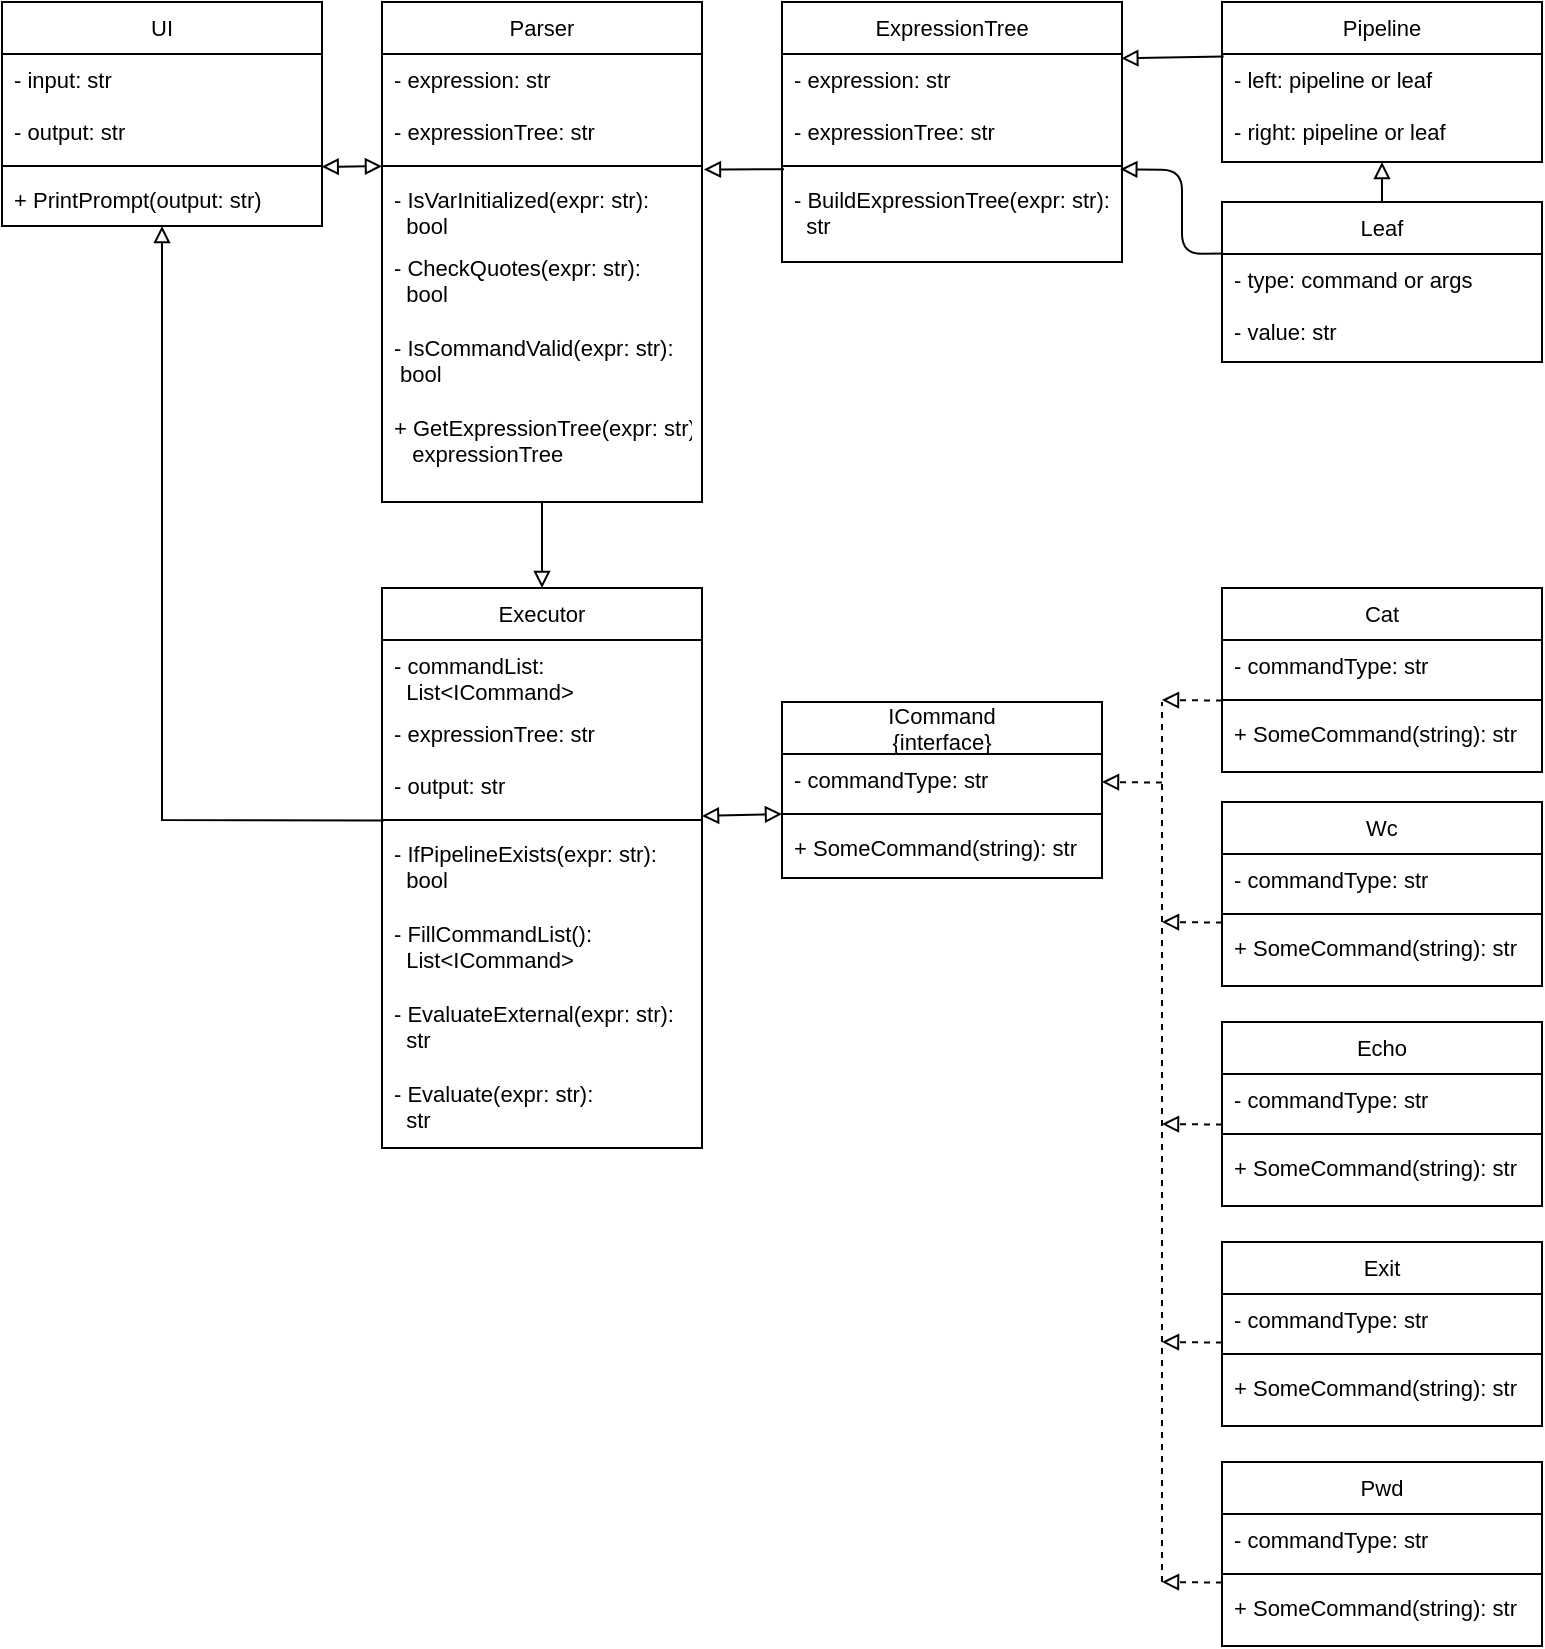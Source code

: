 <mxfile version="13.7.5" type="device"><diagram id="C5RBs43oDa-KdzZeNtuy" name="Page-1"><mxGraphModel dx="1410" dy="798" grid="1" gridSize="10" guides="1" tooltips="1" connect="1" arrows="1" fold="1" page="1" pageScale="1" pageWidth="827" pageHeight="1169" math="0" shadow="0"><root><mxCell id="WIyWlLk6GJQsqaUBKTNV-0"/><mxCell id="WIyWlLk6GJQsqaUBKTNV-1" parent="WIyWlLk6GJQsqaUBKTNV-0"/><mxCell id="saIR1mkywBVWTsw0xgPq-17" value="" style="endArrow=block;startArrow=block;html=1;entryX=0;entryY=0.514;entryDx=0;entryDy=0;entryPerimeter=0;exitX=0.999;exitY=0.549;exitDx=0;exitDy=0;exitPerimeter=0;endFill=0;startFill=0;fontFamily=Helvetica;fontSize=11;spacingTop=0;" parent="WIyWlLk6GJQsqaUBKTNV-1" source="zkfFHV4jXpPFQw0GAbJ--4" target="zkfFHV4jXpPFQw0GAbJ--23" edge="1"><mxGeometry width="50" height="50" relative="1" as="geometry"><mxPoint x="259" y="122" as="sourcePoint"/><mxPoint x="412" y="112" as="targetPoint"/></mxGeometry></mxCell><mxCell id="zkfFHV4jXpPFQw0GAbJ--17" value="Parser" style="swimlane;fontStyle=0;align=center;verticalAlign=top;childLayout=stackLayout;horizontal=1;startSize=26;horizontalStack=0;resizeParent=1;resizeLast=0;collapsible=1;marginBottom=0;rounded=0;shadow=0;strokeWidth=1;fontFamily=Helvetica;fontSize=11;spacingTop=0;" parent="WIyWlLk6GJQsqaUBKTNV-1" vertex="1"><mxGeometry x="340" y="50" width="160" height="250" as="geometry"><mxRectangle x="550" y="140" width="160" height="26" as="alternateBounds"/></mxGeometry></mxCell><mxCell id="zkfFHV4jXpPFQw0GAbJ--18" value="- expression: str" style="text;align=left;verticalAlign=top;spacingLeft=4;spacingRight=4;overflow=hidden;rotatable=0;points=[[0,0.5],[1,0.5]];portConstraint=eastwest;fontFamily=Helvetica;fontSize=11;spacingTop=0;" parent="zkfFHV4jXpPFQw0GAbJ--17" vertex="1"><mxGeometry y="26" width="160" height="26" as="geometry"/></mxCell><mxCell id="saIR1mkywBVWTsw0xgPq-11" value="- expressionTree: str" style="text;align=left;verticalAlign=top;spacingLeft=4;spacingRight=4;overflow=hidden;rotatable=0;points=[[0,0.5],[1,0.5]];portConstraint=eastwest;fontFamily=Helvetica;fontSize=11;spacingTop=0;" parent="zkfFHV4jXpPFQw0GAbJ--17" vertex="1"><mxGeometry y="52" width="160" height="26" as="geometry"/></mxCell><mxCell id="zkfFHV4jXpPFQw0GAbJ--23" value="" style="line;html=1;strokeWidth=1;align=left;verticalAlign=middle;spacingTop=0;spacingLeft=3;spacingRight=3;rotatable=0;labelPosition=right;points=[];portConstraint=eastwest;fontFamily=Helvetica;fontSize=11;" parent="zkfFHV4jXpPFQw0GAbJ--17" vertex="1"><mxGeometry y="78" width="160" height="8" as="geometry"/></mxCell><mxCell id="saIR1mkywBVWTsw0xgPq-14" value="- IsVarInitialized(expr: str):&#10;  bool" style="text;align=left;verticalAlign=top;spacingLeft=4;spacingRight=4;overflow=hidden;rotatable=0;points=[[0,0.5],[1,0.5]];portConstraint=eastwest;fontSize=11;fontFamily=Helvetica;spacingTop=0;" parent="zkfFHV4jXpPFQw0GAbJ--17" vertex="1"><mxGeometry y="86" width="160" height="34" as="geometry"/></mxCell><mxCell id="saIR1mkywBVWTsw0xgPq-15" value="- CheckQuotes(expr: str):&#10;  bool" style="text;align=left;verticalAlign=top;spacingLeft=4;spacingRight=4;overflow=hidden;rotatable=0;points=[[0,0.5],[1,0.5]];portConstraint=eastwest;fontSize=11;fontFamily=Helvetica;spacingTop=0;" parent="zkfFHV4jXpPFQw0GAbJ--17" vertex="1"><mxGeometry y="120" width="160" height="40" as="geometry"/></mxCell><mxCell id="saIR1mkywBVWTsw0xgPq-16" value="- IsCommandValid(expr: str):&#10; bool" style="text;align=left;verticalAlign=top;spacingLeft=4;spacingRight=4;overflow=hidden;rotatable=0;points=[[0,0.5],[1,0.5]];portConstraint=eastwest;fontSize=11;fontFamily=Helvetica;spacingTop=0;" parent="zkfFHV4jXpPFQw0GAbJ--17" vertex="1"><mxGeometry y="160" width="160" height="40" as="geometry"/></mxCell><mxCell id="saIR1mkywBVWTsw0xgPq-13" value="+ GetExpressionTree(expr: str):&#10;   expressionTree" style="text;align=left;verticalAlign=top;spacingLeft=4;spacingRight=4;overflow=hidden;rotatable=0;points=[[0,0.5],[1,0.5]];portConstraint=eastwest;fontSize=11;fontFamily=Helvetica;spacingTop=0;" parent="zkfFHV4jXpPFQw0GAbJ--17" vertex="1"><mxGeometry y="200" width="160" height="40" as="geometry"/></mxCell><mxCell id="saIR1mkywBVWTsw0xgPq-41" value="" style="endArrow=block;html=1;exitX=0.5;exitY=1;exitDx=0;exitDy=0;entryX=0.5;entryY=0;entryDx=0;entryDy=0;endFill=0;fontFamily=Helvetica;fontSize=11;spacingTop=0;" parent="WIyWlLk6GJQsqaUBKTNV-1" source="zkfFHV4jXpPFQw0GAbJ--17" target="zkfFHV4jXpPFQw0GAbJ--6" edge="1"><mxGeometry width="50" height="50" relative="1" as="geometry"><mxPoint x="230" y="300" as="sourcePoint"/><mxPoint x="280" y="250" as="targetPoint"/></mxGeometry></mxCell><mxCell id="zkfFHV4jXpPFQw0GAbJ--6" value="Executor" style="swimlane;fontStyle=0;align=center;verticalAlign=top;childLayout=stackLayout;horizontal=1;startSize=26;horizontalStack=0;resizeParent=1;resizeLast=0;collapsible=1;marginBottom=0;rounded=0;shadow=0;strokeWidth=1;fontFamily=Helvetica;fontSize=11;spacingTop=0;" parent="WIyWlLk6GJQsqaUBKTNV-1" vertex="1"><mxGeometry x="340" y="343" width="160" height="280" as="geometry"><mxRectangle x="130" y="380" width="160" height="26" as="alternateBounds"/></mxGeometry></mxCell><mxCell id="teGysRnkeDTxQDDUucyh-110" value="- commandList:&#10;  List&lt;ICommand&gt;" style="text;align=left;verticalAlign=top;spacingLeft=4;spacingRight=4;overflow=hidden;rotatable=0;points=[[0,0.5],[1,0.5]];portConstraint=eastwest;fontSize=11;fontFamily=Helvetica;spacingTop=0;" vertex="1" parent="zkfFHV4jXpPFQw0GAbJ--6"><mxGeometry y="26" width="160" height="34" as="geometry"/></mxCell><mxCell id="zkfFHV4jXpPFQw0GAbJ--7" value="- expressionTree: str" style="text;align=left;verticalAlign=top;spacingLeft=4;spacingRight=4;overflow=hidden;rotatable=0;points=[[0,0.5],[1,0.5]];portConstraint=eastwest;fontFamily=Helvetica;fontSize=11;spacingTop=0;" parent="zkfFHV4jXpPFQw0GAbJ--6" vertex="1"><mxGeometry y="60" width="160" height="26" as="geometry"/></mxCell><mxCell id="saIR1mkywBVWTsw0xgPq-19" value="- output: str" style="text;align=left;verticalAlign=top;spacingLeft=4;spacingRight=4;overflow=hidden;rotatable=0;points=[[0,0.5],[1,0.5]];portConstraint=eastwest;fontFamily=Helvetica;fontSize=11;spacingTop=0;" parent="zkfFHV4jXpPFQw0GAbJ--6" vertex="1"><mxGeometry y="86" width="160" height="26" as="geometry"/></mxCell><mxCell id="zkfFHV4jXpPFQw0GAbJ--9" value="" style="line;html=1;strokeWidth=1;align=left;verticalAlign=middle;spacingTop=0;spacingLeft=3;spacingRight=3;rotatable=0;labelPosition=right;points=[];portConstraint=eastwest;fontFamily=Helvetica;fontSize=11;" parent="zkfFHV4jXpPFQw0GAbJ--6" vertex="1"><mxGeometry y="112" width="160" height="8" as="geometry"/></mxCell><mxCell id="saIR1mkywBVWTsw0xgPq-21" value="- IfPipelineExists(expr: str):&#10;  bool" style="text;align=left;verticalAlign=top;spacingLeft=4;spacingRight=4;overflow=hidden;rotatable=0;points=[[0,0.5],[1,0.5]];portConstraint=eastwest;fontSize=11;fontFamily=Helvetica;spacingTop=0;" parent="zkfFHV4jXpPFQw0GAbJ--6" vertex="1"><mxGeometry y="120" width="160" height="40" as="geometry"/></mxCell><mxCell id="teGysRnkeDTxQDDUucyh-112" value="- FillCommandList():&#10;  List&lt;ICommand&gt;" style="text;align=left;verticalAlign=top;spacingLeft=4;spacingRight=4;overflow=hidden;rotatable=0;points=[[0,0.5],[1,0.5]];portConstraint=eastwest;fontFamily=Helvetica;fontSize=11;spacingTop=0;" vertex="1" parent="zkfFHV4jXpPFQw0GAbJ--6"><mxGeometry y="160" width="160" height="40" as="geometry"/></mxCell><mxCell id="saIR1mkywBVWTsw0xgPq-35" value="- EvaluateExternal(expr: str):&#10;  str" style="text;align=left;verticalAlign=top;spacingLeft=4;spacingRight=4;overflow=hidden;rotatable=0;points=[[0,0.5],[1,0.5]];portConstraint=eastwest;fontSize=11;fontFamily=Helvetica;spacingTop=0;" parent="zkfFHV4jXpPFQw0GAbJ--6" vertex="1"><mxGeometry y="200" width="160" height="40" as="geometry"/></mxCell><mxCell id="saIR1mkywBVWTsw0xgPq-22" value="- Evaluate(expr: str):&#10;  str" style="text;align=left;verticalAlign=top;spacingLeft=4;spacingRight=4;overflow=hidden;rotatable=0;points=[[0,0.5],[1,0.5]];portConstraint=eastwest;fontFamily=Helvetica;fontSize=11;spacingTop=0;" parent="zkfFHV4jXpPFQw0GAbJ--6" vertex="1"><mxGeometry y="240" width="160" height="40" as="geometry"/></mxCell><mxCell id="saIR1mkywBVWTsw0xgPq-43" value="" style="endArrow=block;html=1;exitX=0.006;exitY=0.53;exitDx=0;exitDy=0;exitPerimeter=0;entryX=0.5;entryY=1;entryDx=0;entryDy=0;rounded=0;endFill=0;strokeWidth=1;jumpSize=7;fontFamily=Helvetica;fontSize=11;spacingTop=0;" parent="WIyWlLk6GJQsqaUBKTNV-1" source="zkfFHV4jXpPFQw0GAbJ--9" target="zkfFHV4jXpPFQw0GAbJ--0" edge="1"><mxGeometry width="50" height="50" relative="1" as="geometry"><mxPoint x="330" y="450" as="sourcePoint"/><mxPoint x="231.6" y="190.34" as="targetPoint"/><Array as="points"><mxPoint x="230" y="459"/></Array></mxGeometry></mxCell><mxCell id="teGysRnkeDTxQDDUucyh-53" value="" style="endArrow=block;html=1;strokeWidth=1;fontSize=11;dashed=1;endFill=0;exitX=0;exitY=0.534;exitDx=0;exitDy=0;exitPerimeter=0;fontFamily=Helvetica;spacingTop=0;" edge="1" parent="WIyWlLk6GJQsqaUBKTNV-1" source="teGysRnkeDTxQDDUucyh-4"><mxGeometry width="50" height="50" relative="1" as="geometry"><mxPoint x="830" y="270" as="sourcePoint"/><mxPoint x="730" y="399" as="targetPoint"/></mxGeometry></mxCell><mxCell id="zkfFHV4jXpPFQw0GAbJ--0" value="UI" style="swimlane;fontStyle=0;align=center;verticalAlign=top;childLayout=stackLayout;horizontal=1;startSize=26;horizontalStack=0;resizeParent=1;resizeLast=0;collapsible=1;marginBottom=0;rounded=0;shadow=0;strokeWidth=1;fontFamily=Helvetica;fontSize=11;spacingTop=0;" parent="WIyWlLk6GJQsqaUBKTNV-1" vertex="1"><mxGeometry x="150" y="50" width="160" height="112" as="geometry"><mxRectangle x="230" y="140" width="160" height="26" as="alternateBounds"/></mxGeometry></mxCell><mxCell id="saIR1mkywBVWTsw0xgPq-5" value="- input: str&#10;" style="text;align=left;verticalAlign=top;spacingLeft=4;spacingRight=4;overflow=hidden;rotatable=0;points=[[0,0.5],[1,0.5]];portConstraint=eastwest;fontFamily=Helvetica;fontSize=11;spacingTop=0;" parent="zkfFHV4jXpPFQw0GAbJ--0" vertex="1"><mxGeometry y="26" width="160" height="26" as="geometry"/></mxCell><mxCell id="saIR1mkywBVWTsw0xgPq-6" value="- output: str" style="text;align=left;verticalAlign=top;spacingLeft=4;spacingRight=4;overflow=hidden;rotatable=0;points=[[0,0.5],[1,0.5]];portConstraint=eastwest;fontFamily=Helvetica;fontSize=11;spacingTop=0;" parent="zkfFHV4jXpPFQw0GAbJ--0" vertex="1"><mxGeometry y="52" width="160" height="26" as="geometry"/></mxCell><mxCell id="zkfFHV4jXpPFQw0GAbJ--4" value="" style="line;html=1;strokeWidth=1;align=left;verticalAlign=middle;spacingTop=0;spacingLeft=3;spacingRight=3;rotatable=0;labelPosition=right;points=[];portConstraint=eastwest;fontFamily=Helvetica;fontSize=11;" parent="zkfFHV4jXpPFQw0GAbJ--0" vertex="1"><mxGeometry y="78" width="160" height="8" as="geometry"/></mxCell><mxCell id="saIR1mkywBVWTsw0xgPq-45" value="+ PrintPrompt(output: str)" style="text;align=left;verticalAlign=top;spacingLeft=4;spacingRight=4;overflow=hidden;rotatable=0;points=[[0,0.5],[1,0.5]];portConstraint=eastwest;fontFamily=Helvetica;fontSize=11;spacingTop=0;" parent="zkfFHV4jXpPFQw0GAbJ--0" vertex="1"><mxGeometry y="86" width="160" height="26" as="geometry"/></mxCell><mxCell id="teGysRnkeDTxQDDUucyh-56" value="ExpressionTree" style="swimlane;fontStyle=0;align=center;verticalAlign=top;childLayout=stackLayout;horizontal=1;startSize=26;horizontalStack=0;resizeParent=1;resizeLast=0;collapsible=1;marginBottom=0;rounded=0;shadow=0;strokeWidth=1;fontFamily=Helvetica;fontSize=11;spacingTop=0;" vertex="1" parent="WIyWlLk6GJQsqaUBKTNV-1"><mxGeometry x="540" y="50" width="170" height="130" as="geometry"><mxRectangle x="550" y="140" width="160" height="26" as="alternateBounds"/></mxGeometry></mxCell><mxCell id="teGysRnkeDTxQDDUucyh-57" value="- expression: str" style="text;align=left;verticalAlign=top;spacingLeft=4;spacingRight=4;overflow=hidden;rotatable=0;points=[[0,0.5],[1,0.5]];portConstraint=eastwest;fontFamily=Helvetica;fontSize=11;spacingTop=0;" vertex="1" parent="teGysRnkeDTxQDDUucyh-56"><mxGeometry y="26" width="170" height="26" as="geometry"/></mxCell><mxCell id="teGysRnkeDTxQDDUucyh-111" value="- expressionTree: str" style="text;align=left;verticalAlign=top;spacingLeft=4;spacingRight=4;overflow=hidden;rotatable=0;points=[[0,0.5],[1,0.5]];portConstraint=eastwest;fontFamily=Helvetica;fontSize=11;spacingTop=0;" vertex="1" parent="teGysRnkeDTxQDDUucyh-56"><mxGeometry y="52" width="170" height="26" as="geometry"/></mxCell><mxCell id="teGysRnkeDTxQDDUucyh-59" value="" style="line;html=1;strokeWidth=1;align=left;verticalAlign=middle;spacingTop=0;spacingLeft=3;spacingRight=3;rotatable=0;labelPosition=right;points=[];portConstraint=eastwest;fontFamily=Helvetica;fontSize=11;" vertex="1" parent="teGysRnkeDTxQDDUucyh-56"><mxGeometry y="78" width="170" height="8" as="geometry"/></mxCell><mxCell id="saIR1mkywBVWTsw0xgPq-12" value="- BuildExpressionTree(expr: str):&#10;  str" style="text;align=left;verticalAlign=top;spacingLeft=4;spacingRight=4;overflow=hidden;rotatable=0;points=[[0,0.5],[1,0.5]];portConstraint=eastwest;fontSize=11;fontFamily=Helvetica;spacingTop=0;" parent="teGysRnkeDTxQDDUucyh-56" vertex="1"><mxGeometry y="86" width="170" height="26" as="geometry"/></mxCell><mxCell id="teGysRnkeDTxQDDUucyh-74" value="" style="endArrow=block;html=1;strokeWidth=1;fontSize=11;entryX=0.5;entryY=1;entryDx=0;entryDy=0;exitX=0.5;exitY=0;exitDx=0;exitDy=0;endFill=0;fontFamily=Helvetica;spacingTop=0;" edge="1" parent="WIyWlLk6GJQsqaUBKTNV-1" source="teGysRnkeDTxQDDUucyh-71" target="teGysRnkeDTxQDDUucyh-65"><mxGeometry width="50" height="50" relative="1" as="geometry"><mxPoint x="750" y="300" as="sourcePoint"/><mxPoint x="800" y="250" as="targetPoint"/></mxGeometry></mxCell><mxCell id="teGysRnkeDTxQDDUucyh-75" value="" style="endArrow=block;html=1;strokeWidth=1;fontSize=11;entryX=0.995;entryY=0.7;entryDx=0;entryDy=0;entryPerimeter=0;exitX=0.011;exitY=-0.011;exitDx=0;exitDy=0;exitPerimeter=0;endFill=0;fontFamily=Helvetica;spacingTop=0;" edge="1" parent="WIyWlLk6GJQsqaUBKTNV-1" source="teGysRnkeDTxQDDUucyh-72" target="teGysRnkeDTxQDDUucyh-59"><mxGeometry width="50" height="50" relative="1" as="geometry"><mxPoint x="778" y="205" as="sourcePoint"/><mxPoint x="780" y="140" as="targetPoint"/><Array as="points"><mxPoint x="740" y="176"/><mxPoint x="740" y="134"/></Array></mxGeometry></mxCell><mxCell id="teGysRnkeDTxQDDUucyh-76" value="" style="endArrow=block;html=1;strokeWidth=1;fontSize=11;exitX=0.005;exitY=0.05;exitDx=0;exitDy=0;entryX=0.998;entryY=0.084;entryDx=0;entryDy=0;entryPerimeter=0;endFill=0;exitPerimeter=0;fontFamily=Helvetica;spacingTop=0;" edge="1" parent="WIyWlLk6GJQsqaUBKTNV-1" source="teGysRnkeDTxQDDUucyh-66" target="teGysRnkeDTxQDDUucyh-57"><mxGeometry width="50" height="50" relative="1" as="geometry"><mxPoint x="700" y="90" as="sourcePoint"/><mxPoint x="750" y="40" as="targetPoint"/></mxGeometry></mxCell><mxCell id="teGysRnkeDTxQDDUucyh-79" value="Wc" style="swimlane;fontStyle=0;align=center;verticalAlign=top;childLayout=stackLayout;horizontal=1;startSize=26;horizontalStack=0;resizeParent=1;resizeLast=0;collapsible=1;marginBottom=0;rounded=0;shadow=0;strokeWidth=1;fontFamily=Helvetica;fontSize=11;spacingTop=0;" vertex="1" parent="WIyWlLk6GJQsqaUBKTNV-1"><mxGeometry x="760" y="450" width="160" height="92" as="geometry"><mxRectangle x="340" y="380" width="170" height="26" as="alternateBounds"/></mxGeometry></mxCell><mxCell id="teGysRnkeDTxQDDUucyh-80" value="- commandType: str" style="text;align=left;verticalAlign=top;spacingLeft=4;spacingRight=4;overflow=hidden;rotatable=0;points=[[0,0.5],[1,0.5]];portConstraint=eastwest;fontFamily=Helvetica;fontSize=11;spacingTop=0;" vertex="1" parent="teGysRnkeDTxQDDUucyh-79"><mxGeometry y="26" width="160" height="26" as="geometry"/></mxCell><mxCell id="teGysRnkeDTxQDDUucyh-81" value="" style="line;html=1;strokeWidth=1;align=left;verticalAlign=middle;spacingTop=0;spacingLeft=3;spacingRight=3;rotatable=0;labelPosition=right;points=[];portConstraint=eastwest;fontFamily=Helvetica;fontSize=11;" vertex="1" parent="teGysRnkeDTxQDDUucyh-79"><mxGeometry y="52" width="160" height="8" as="geometry"/></mxCell><mxCell id="teGysRnkeDTxQDDUucyh-82" value="+ SomeCommand(string): str" style="text;align=left;verticalAlign=top;spacingLeft=4;spacingRight=4;overflow=hidden;rotatable=0;points=[[0,0.5],[1,0.5]];portConstraint=eastwest;fontSize=11;fontFamily=Helvetica;spacingTop=0;" vertex="1" parent="teGysRnkeDTxQDDUucyh-79"><mxGeometry y="60" width="160" height="26" as="geometry"/></mxCell><mxCell id="teGysRnkeDTxQDDUucyh-1" value="Cat" style="swimlane;fontStyle=0;align=center;verticalAlign=top;childLayout=stackLayout;horizontal=1;startSize=26;horizontalStack=0;resizeParent=1;resizeLast=0;collapsible=1;marginBottom=0;rounded=0;shadow=0;strokeWidth=1;fontFamily=Helvetica;fontSize=11;spacingTop=0;" vertex="1" parent="WIyWlLk6GJQsqaUBKTNV-1"><mxGeometry x="760" y="343" width="160" height="92" as="geometry"><mxRectangle x="340" y="380" width="170" height="26" as="alternateBounds"/></mxGeometry></mxCell><mxCell id="teGysRnkeDTxQDDUucyh-2" value="- commandType: str" style="text;align=left;verticalAlign=top;spacingLeft=4;spacingRight=4;overflow=hidden;rotatable=0;points=[[0,0.5],[1,0.5]];portConstraint=eastwest;fontFamily=Helvetica;fontSize=11;spacingTop=0;" vertex="1" parent="teGysRnkeDTxQDDUucyh-1"><mxGeometry y="26" width="160" height="26" as="geometry"/></mxCell><mxCell id="teGysRnkeDTxQDDUucyh-4" value="" style="line;html=1;strokeWidth=1;align=left;verticalAlign=middle;spacingTop=0;spacingLeft=3;spacingRight=3;rotatable=0;labelPosition=right;points=[];portConstraint=eastwest;fontFamily=Helvetica;fontSize=11;" vertex="1" parent="teGysRnkeDTxQDDUucyh-1"><mxGeometry y="52" width="160" height="8" as="geometry"/></mxCell><mxCell id="teGysRnkeDTxQDDUucyh-78" value="+ SomeCommand(string): str" style="text;align=left;verticalAlign=top;spacingLeft=4;spacingRight=4;overflow=hidden;rotatable=0;points=[[0,0.5],[1,0.5]];portConstraint=eastwest;fontSize=11;fontFamily=Helvetica;spacingTop=0;" vertex="1" parent="teGysRnkeDTxQDDUucyh-1"><mxGeometry y="60" width="160" height="26" as="geometry"/></mxCell><mxCell id="teGysRnkeDTxQDDUucyh-96" value="" style="endArrow=block;startArrow=block;html=1;strokeWidth=1;fontSize=11;endFill=0;startFill=0;fontFamily=Helvetica;spacingTop=0;entryX=0;entryY=0.5;entryDx=0;entryDy=0;entryPerimeter=0;" edge="1" parent="WIyWlLk6GJQsqaUBKTNV-1" source="zkfFHV4jXpPFQw0GAbJ--9" target="zkfFHV4jXpPFQw0GAbJ--15"><mxGeometry width="50" height="50" relative="1" as="geometry"><mxPoint x="510" y="510" as="sourcePoint"/><mxPoint x="530" y="456" as="targetPoint"/></mxGeometry></mxCell><mxCell id="teGysRnkeDTxQDDUucyh-83" value="Echo" style="swimlane;fontStyle=0;align=center;verticalAlign=top;childLayout=stackLayout;horizontal=1;startSize=26;horizontalStack=0;resizeParent=1;resizeLast=0;collapsible=1;marginBottom=0;rounded=0;shadow=0;strokeWidth=1;fontFamily=Helvetica;fontSize=11;spacingTop=0;" vertex="1" parent="WIyWlLk6GJQsqaUBKTNV-1"><mxGeometry x="760" y="560" width="160" height="92" as="geometry"><mxRectangle x="340" y="380" width="170" height="26" as="alternateBounds"/></mxGeometry></mxCell><mxCell id="teGysRnkeDTxQDDUucyh-84" value="- commandType: str" style="text;align=left;verticalAlign=top;spacingLeft=4;spacingRight=4;overflow=hidden;rotatable=0;points=[[0,0.5],[1,0.5]];portConstraint=eastwest;fontFamily=Helvetica;fontSize=11;spacingTop=0;" vertex="1" parent="teGysRnkeDTxQDDUucyh-83"><mxGeometry y="26" width="160" height="26" as="geometry"/></mxCell><mxCell id="teGysRnkeDTxQDDUucyh-85" value="" style="line;html=1;strokeWidth=1;align=left;verticalAlign=middle;spacingTop=0;spacingLeft=3;spacingRight=3;rotatable=0;labelPosition=right;points=[];portConstraint=eastwest;fontFamily=Helvetica;fontSize=11;" vertex="1" parent="teGysRnkeDTxQDDUucyh-83"><mxGeometry y="52" width="160" height="8" as="geometry"/></mxCell><mxCell id="teGysRnkeDTxQDDUucyh-86" value="+ SomeCommand(string): str" style="text;align=left;verticalAlign=top;spacingLeft=4;spacingRight=4;overflow=hidden;rotatable=0;points=[[0,0.5],[1,0.5]];portConstraint=eastwest;fontSize=11;fontFamily=Helvetica;spacingTop=0;" vertex="1" parent="teGysRnkeDTxQDDUucyh-83"><mxGeometry y="60" width="160" height="26" as="geometry"/></mxCell><mxCell id="teGysRnkeDTxQDDUucyh-88" value="commandType: string" style="text;align=left;verticalAlign=top;spacingLeft=4;spacingRight=4;overflow=hidden;rotatable=0;points=[[0,0.5],[1,0.5]];portConstraint=eastwest;fontFamily=Helvetica;fontSize=11;spacingTop=0;" vertex="1" parent="WIyWlLk6GJQsqaUBKTNV-1"><mxGeometry x="760" y="677" width="160" height="26" as="geometry"/></mxCell><mxCell id="teGysRnkeDTxQDDUucyh-91" value="Exit" style="swimlane;fontStyle=0;align=center;verticalAlign=top;childLayout=stackLayout;horizontal=1;startSize=26;horizontalStack=0;resizeParent=1;resizeLast=0;collapsible=1;marginBottom=0;rounded=0;shadow=0;strokeWidth=1;fontFamily=Helvetica;fontSize=11;spacingTop=0;" vertex="1" parent="WIyWlLk6GJQsqaUBKTNV-1"><mxGeometry x="760" y="670" width="160" height="92" as="geometry"><mxRectangle x="340" y="380" width="170" height="26" as="alternateBounds"/></mxGeometry></mxCell><mxCell id="teGysRnkeDTxQDDUucyh-92" value="- commandType: str" style="text;align=left;verticalAlign=top;spacingLeft=4;spacingRight=4;overflow=hidden;rotatable=0;points=[[0,0.5],[1,0.5]];portConstraint=eastwest;fontFamily=Helvetica;fontSize=11;spacingTop=0;" vertex="1" parent="teGysRnkeDTxQDDUucyh-91"><mxGeometry y="26" width="160" height="26" as="geometry"/></mxCell><mxCell id="teGysRnkeDTxQDDUucyh-93" value="" style="line;html=1;strokeWidth=1;align=left;verticalAlign=middle;spacingTop=0;spacingLeft=3;spacingRight=3;rotatable=0;labelPosition=right;points=[];portConstraint=eastwest;fontFamily=Helvetica;fontSize=11;" vertex="1" parent="teGysRnkeDTxQDDUucyh-91"><mxGeometry y="52" width="160" height="8" as="geometry"/></mxCell><mxCell id="teGysRnkeDTxQDDUucyh-94" value="+ SomeCommand(string): str" style="text;align=left;verticalAlign=top;spacingLeft=4;spacingRight=4;overflow=hidden;rotatable=0;points=[[0,0.5],[1,0.5]];portConstraint=eastwest;fontSize=11;fontFamily=Helvetica;spacingTop=0;" vertex="1" parent="teGysRnkeDTxQDDUucyh-91"><mxGeometry y="60" width="160" height="26" as="geometry"/></mxCell><mxCell id="teGysRnkeDTxQDDUucyh-98" value="" style="endArrow=none;dashed=1;html=1;strokeWidth=1;fontSize=11;fontFamily=Helvetica;spacingTop=0;" edge="1" parent="WIyWlLk6GJQsqaUBKTNV-1"><mxGeometry width="50" height="50" relative="1" as="geometry"><mxPoint x="730" y="840" as="sourcePoint"/><mxPoint x="730" y="400" as="targetPoint"/></mxGeometry></mxCell><mxCell id="teGysRnkeDTxQDDUucyh-99" value="Pwd" style="swimlane;fontStyle=0;align=center;verticalAlign=top;childLayout=stackLayout;horizontal=1;startSize=26;horizontalStack=0;resizeParent=1;resizeLast=0;collapsible=1;marginBottom=0;rounded=0;shadow=0;strokeWidth=1;fontFamily=Helvetica;fontSize=11;spacingTop=0;" vertex="1" parent="WIyWlLk6GJQsqaUBKTNV-1"><mxGeometry x="760" y="780" width="160" height="92" as="geometry"><mxRectangle x="340" y="380" width="170" height="26" as="alternateBounds"/></mxGeometry></mxCell><mxCell id="teGysRnkeDTxQDDUucyh-100" value="- commandType: str" style="text;align=left;verticalAlign=top;spacingLeft=4;spacingRight=4;overflow=hidden;rotatable=0;points=[[0,0.5],[1,0.5]];portConstraint=eastwest;fontFamily=Helvetica;fontSize=11;spacingTop=0;" vertex="1" parent="teGysRnkeDTxQDDUucyh-99"><mxGeometry y="26" width="160" height="26" as="geometry"/></mxCell><mxCell id="teGysRnkeDTxQDDUucyh-101" value="" style="line;html=1;strokeWidth=1;align=left;verticalAlign=middle;spacingTop=0;spacingLeft=3;spacingRight=3;rotatable=0;labelPosition=right;points=[];portConstraint=eastwest;fontFamily=Helvetica;fontSize=11;" vertex="1" parent="teGysRnkeDTxQDDUucyh-99"><mxGeometry y="52" width="160" height="8" as="geometry"/></mxCell><mxCell id="teGysRnkeDTxQDDUucyh-102" value="+ SomeCommand(string): str" style="text;align=left;verticalAlign=top;spacingLeft=4;spacingRight=4;overflow=hidden;rotatable=0;points=[[0,0.5],[1,0.5]];portConstraint=eastwest;fontSize=11;fontFamily=Helvetica;spacingTop=0;" vertex="1" parent="teGysRnkeDTxQDDUucyh-99"><mxGeometry y="60" width="160" height="26" as="geometry"/></mxCell><mxCell id="teGysRnkeDTxQDDUucyh-103" value="" style="endArrow=block;html=1;strokeWidth=1;fontSize=11;dashed=1;endFill=0;exitX=0;exitY=0.534;exitDx=0;exitDy=0;exitPerimeter=0;fontFamily=Helvetica;spacingTop=0;" edge="1" parent="WIyWlLk6GJQsqaUBKTNV-1"><mxGeometry width="50" height="50" relative="1" as="geometry"><mxPoint x="760" y="510.272" as="sourcePoint"/><mxPoint x="730" y="510" as="targetPoint"/></mxGeometry></mxCell><mxCell id="teGysRnkeDTxQDDUucyh-104" value="" style="endArrow=block;html=1;strokeWidth=1;fontSize=11;dashed=1;endFill=0;exitX=0;exitY=0.534;exitDx=0;exitDy=0;exitPerimeter=0;fontFamily=Helvetica;spacingTop=0;" edge="1" parent="WIyWlLk6GJQsqaUBKTNV-1"><mxGeometry width="50" height="50" relative="1" as="geometry"><mxPoint x="760" y="611.272" as="sourcePoint"/><mxPoint x="730" y="611" as="targetPoint"/></mxGeometry></mxCell><mxCell id="teGysRnkeDTxQDDUucyh-105" value="" style="endArrow=block;html=1;strokeWidth=1;fontSize=11;dashed=1;endFill=0;exitX=0;exitY=0.534;exitDx=0;exitDy=0;exitPerimeter=0;fontFamily=Helvetica;spacingTop=0;" edge="1" parent="WIyWlLk6GJQsqaUBKTNV-1"><mxGeometry width="50" height="50" relative="1" as="geometry"><mxPoint x="760" y="720.272" as="sourcePoint"/><mxPoint x="730" y="720" as="targetPoint"/></mxGeometry></mxCell><mxCell id="teGysRnkeDTxQDDUucyh-106" value="" style="endArrow=block;html=1;strokeWidth=1;fontSize=11;dashed=1;endFill=0;exitX=0;exitY=0.534;exitDx=0;exitDy=0;exitPerimeter=0;fontFamily=Helvetica;spacingTop=0;" edge="1" parent="WIyWlLk6GJQsqaUBKTNV-1"><mxGeometry width="50" height="50" relative="1" as="geometry"><mxPoint x="760" y="840.272" as="sourcePoint"/><mxPoint x="730" y="840" as="targetPoint"/></mxGeometry></mxCell><mxCell id="teGysRnkeDTxQDDUucyh-108" value="" style="endArrow=block;html=1;strokeWidth=1;fontSize=11;dashed=1;endFill=0;exitX=0;exitY=0.534;exitDx=0;exitDy=0;exitPerimeter=0;fontFamily=Helvetica;spacingTop=0;" edge="1" parent="WIyWlLk6GJQsqaUBKTNV-1"><mxGeometry width="50" height="50" relative="1" as="geometry"><mxPoint x="730" y="440.272" as="sourcePoint"/><mxPoint x="700" y="440" as="targetPoint"/></mxGeometry></mxCell><mxCell id="teGysRnkeDTxQDDUucyh-65" value="Pipeline" style="swimlane;fontStyle=0;align=center;verticalAlign=top;childLayout=stackLayout;horizontal=1;startSize=26;horizontalStack=0;resizeParent=1;resizeLast=0;collapsible=1;marginBottom=0;rounded=0;shadow=0;strokeWidth=1;fontFamily=Helvetica;fontSize=11;spacingTop=0;" vertex="1" parent="WIyWlLk6GJQsqaUBKTNV-1"><mxGeometry x="760" y="50" width="160" height="80" as="geometry"><mxRectangle x="550" y="140" width="160" height="26" as="alternateBounds"/></mxGeometry></mxCell><mxCell id="teGysRnkeDTxQDDUucyh-66" value="- left: pipeline or leaf" style="text;align=left;verticalAlign=top;spacingLeft=4;spacingRight=4;overflow=hidden;rotatable=0;points=[[0,0.5],[1,0.5]];portConstraint=eastwest;fontFamily=Helvetica;fontSize=11;spacingTop=0;" vertex="1" parent="teGysRnkeDTxQDDUucyh-65"><mxGeometry y="26" width="160" height="26" as="geometry"/></mxCell><mxCell id="teGysRnkeDTxQDDUucyh-69" value="- right: pipeline or leaf" style="text;align=left;verticalAlign=top;spacingLeft=4;spacingRight=4;overflow=hidden;rotatable=0;points=[[0,0.5],[1,0.5]];portConstraint=eastwest;fontFamily=Helvetica;fontSize=11;spacingTop=0;" vertex="1" parent="teGysRnkeDTxQDDUucyh-65"><mxGeometry y="52" width="160" height="26" as="geometry"/></mxCell><mxCell id="teGysRnkeDTxQDDUucyh-71" value="Leaf" style="swimlane;fontStyle=0;align=center;verticalAlign=top;childLayout=stackLayout;horizontal=1;startSize=26;horizontalStack=0;resizeParent=1;resizeLast=0;collapsible=1;marginBottom=0;rounded=0;shadow=0;strokeWidth=1;fontFamily=Helvetica;fontSize=11;spacingTop=0;" vertex="1" parent="WIyWlLk6GJQsqaUBKTNV-1"><mxGeometry x="760" y="150" width="160" height="80" as="geometry"><mxRectangle x="550" y="140" width="160" height="26" as="alternateBounds"/></mxGeometry></mxCell><mxCell id="teGysRnkeDTxQDDUucyh-72" value="- type: command or args" style="text;align=left;verticalAlign=top;spacingLeft=4;spacingRight=4;overflow=hidden;rotatable=0;points=[[0,0.5],[1,0.5]];portConstraint=eastwest;fontFamily=Helvetica;fontSize=11;spacingTop=0;" vertex="1" parent="teGysRnkeDTxQDDUucyh-71"><mxGeometry y="26" width="160" height="26" as="geometry"/></mxCell><mxCell id="teGysRnkeDTxQDDUucyh-73" value="- value: str" style="text;align=left;verticalAlign=top;spacingLeft=4;spacingRight=4;overflow=hidden;rotatable=0;points=[[0,0.5],[1,0.5]];portConstraint=eastwest;fontFamily=Helvetica;fontSize=11;spacingTop=0;" vertex="1" parent="teGysRnkeDTxQDDUucyh-71"><mxGeometry y="52" width="160" height="26" as="geometry"/></mxCell><mxCell id="teGysRnkeDTxQDDUucyh-113" value="" style="endArrow=block;html=1;strokeWidth=1;fontFamily=Helvetica;fontSize=11;exitX=0.006;exitY=-0.09;exitDx=0;exitDy=0;exitPerimeter=0;entryX=1.006;entryY=-0.066;entryDx=0;entryDy=0;entryPerimeter=0;endFill=0;spacingTop=0;" edge="1" parent="WIyWlLk6GJQsqaUBKTNV-1" source="saIR1mkywBVWTsw0xgPq-12" target="saIR1mkywBVWTsw0xgPq-14"><mxGeometry width="50" height="50" relative="1" as="geometry"><mxPoint x="510" y="180" as="sourcePoint"/><mxPoint x="560" y="130" as="targetPoint"/></mxGeometry></mxCell><mxCell id="zkfFHV4jXpPFQw0GAbJ--13" value="ICommand&#10;{interface}" style="swimlane;fontStyle=0;align=center;verticalAlign=middle;childLayout=stackLayout;horizontal=1;startSize=26;horizontalStack=0;resizeParent=1;resizeLast=0;collapsible=1;marginBottom=0;rounded=0;shadow=0;strokeWidth=1;fontSize=11;fontFamily=Helvetica;spacingTop=0;" parent="WIyWlLk6GJQsqaUBKTNV-1" vertex="1"><mxGeometry x="540" y="400" width="160" height="88" as="geometry"><mxRectangle x="340" y="380" width="170" height="26" as="alternateBounds"/></mxGeometry></mxCell><mxCell id="zkfFHV4jXpPFQw0GAbJ--14" value="- commandType: str" style="text;align=left;verticalAlign=top;spacingLeft=4;spacingRight=4;overflow=hidden;rotatable=0;points=[[0,0.5],[1,0.5]];portConstraint=eastwest;fontFamily=Helvetica;fontSize=11;spacingTop=0;" parent="zkfFHV4jXpPFQw0GAbJ--13" vertex="1"><mxGeometry y="26" width="160" height="26" as="geometry"/></mxCell><mxCell id="zkfFHV4jXpPFQw0GAbJ--15" value="" style="line;html=1;strokeWidth=1;align=left;verticalAlign=middle;spacingTop=0;spacingLeft=3;spacingRight=3;rotatable=0;labelPosition=right;points=[];portConstraint=eastwest;fontFamily=Helvetica;fontSize=11;" parent="zkfFHV4jXpPFQw0GAbJ--13" vertex="1"><mxGeometry y="52" width="160" height="8" as="geometry"/></mxCell><mxCell id="saIR1mkywBVWTsw0xgPq-36" value="+ SomeCommand(string): str" style="text;align=left;verticalAlign=top;spacingLeft=4;spacingRight=4;overflow=hidden;rotatable=0;points=[[0,0.5],[1,0.5]];portConstraint=eastwest;fontSize=11;fontFamily=Helvetica;spacingTop=0;" parent="zkfFHV4jXpPFQw0GAbJ--13" vertex="1"><mxGeometry y="60" width="160" height="26" as="geometry"/></mxCell></root></mxGraphModel></diagram></mxfile>